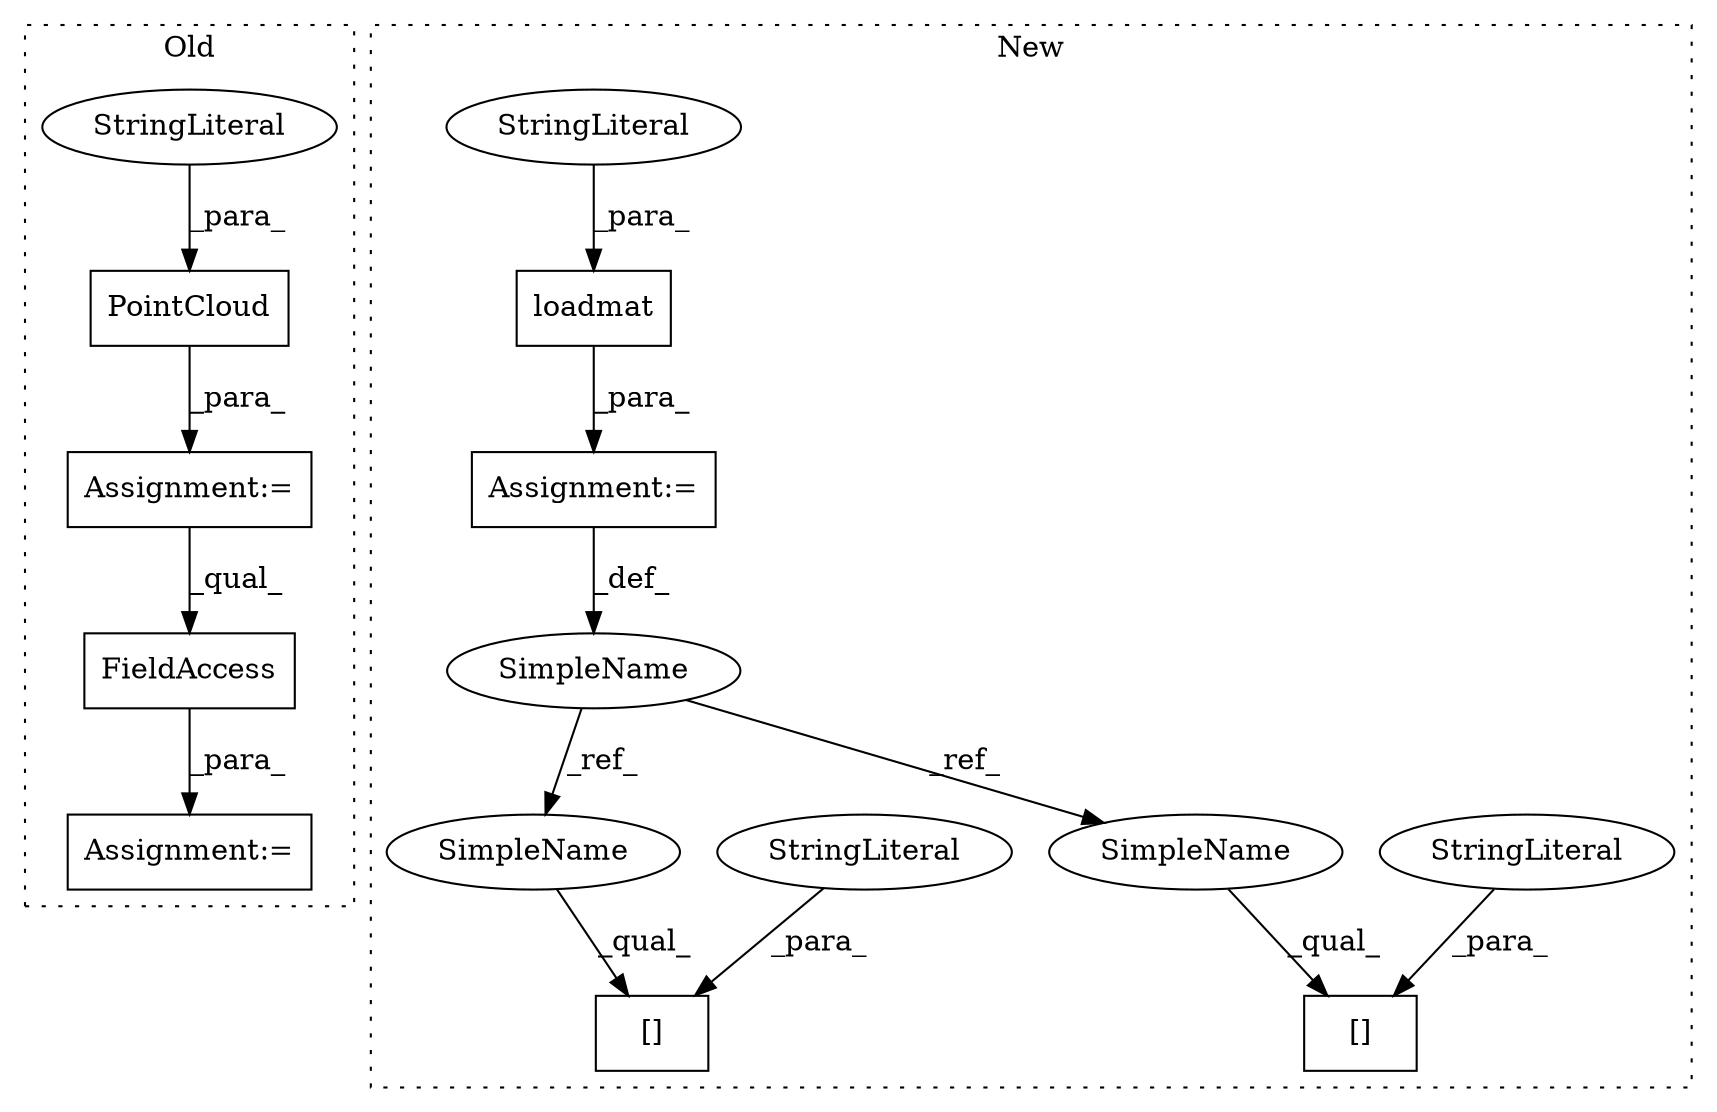 digraph G {
subgraph cluster0 {
1 [label="PointCloud" a="32" s="299,319" l="11,1" shape="box"];
3 [label="FieldAccess" a="22" s="360" l="14" shape="box"];
7 [label="Assignment:=" a="7" s="298" l="1" shape="box"];
12 [label="StringLiteral" a="45" s="310" l="9" shape="ellipse"];
13 [label="Assignment:=" a="7" s="359" l="1" shape="box"];
label = "Old";
style="dotted";
}
subgraph cluster1 {
2 [label="[]" a="2" s="361,369" l="5,1" shape="box"];
4 [label="SimpleName" a="42" s="290" l="4" shape="ellipse"];
5 [label="[]" a="2" s="475,488" l="5,1" shape="box"];
6 [label="loadmat" a="32" s="295,324" l="8,1" shape="box"];
8 [label="Assignment:=" a="7" s="294" l="1" shape="box"];
9 [label="StringLiteral" a="45" s="480" l="8" shape="ellipse"];
10 [label="StringLiteral" a="45" s="303" l="21" shape="ellipse"];
11 [label="StringLiteral" a="45" s="366" l="3" shape="ellipse"];
14 [label="SimpleName" a="42" s="475" l="4" shape="ellipse"];
15 [label="SimpleName" a="42" s="361" l="4" shape="ellipse"];
label = "New";
style="dotted";
}
1 -> 7 [label="_para_"];
3 -> 13 [label="_para_"];
4 -> 15 [label="_ref_"];
4 -> 14 [label="_ref_"];
6 -> 8 [label="_para_"];
7 -> 3 [label="_qual_"];
8 -> 4 [label="_def_"];
9 -> 5 [label="_para_"];
10 -> 6 [label="_para_"];
11 -> 2 [label="_para_"];
12 -> 1 [label="_para_"];
14 -> 5 [label="_qual_"];
15 -> 2 [label="_qual_"];
}